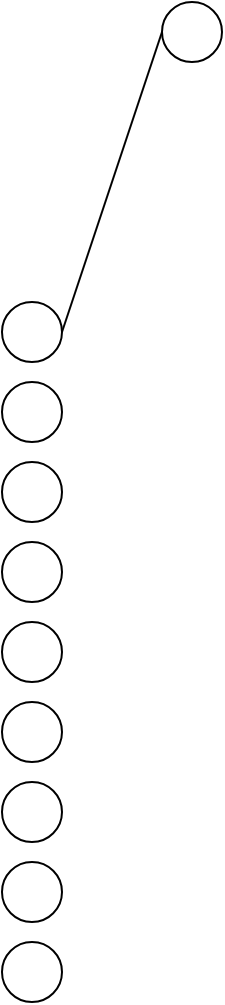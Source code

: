 <mxfile version="19.0.3" type="device"><diagram id="Dl163gC7qDBiH5IKaK3p" name="Page-1"><mxGraphModel dx="1006" dy="788" grid="1" gridSize="10" guides="1" tooltips="1" connect="1" arrows="1" fold="1" page="1" pageScale="1" pageWidth="850" pageHeight="1100" math="0" shadow="0"><root><mxCell id="0"/><mxCell id="1" parent="0"/><mxCell id="genslYdO1RT8-u1s0fJ3-1" value="" style="ellipse;whiteSpace=wrap;html=1;aspect=fixed;" vertex="1" parent="1"><mxGeometry x="80" y="200" width="30" height="30" as="geometry"/></mxCell><mxCell id="genslYdO1RT8-u1s0fJ3-2" value="" style="ellipse;whiteSpace=wrap;html=1;aspect=fixed;" vertex="1" parent="1"><mxGeometry x="80" y="240" width="30" height="30" as="geometry"/></mxCell><mxCell id="genslYdO1RT8-u1s0fJ3-3" value="" style="ellipse;whiteSpace=wrap;html=1;aspect=fixed;" vertex="1" parent="1"><mxGeometry x="80" y="280" width="30" height="30" as="geometry"/></mxCell><mxCell id="genslYdO1RT8-u1s0fJ3-5" value="" style="ellipse;whiteSpace=wrap;html=1;aspect=fixed;" vertex="1" parent="1"><mxGeometry x="80" y="440" width="30" height="30" as="geometry"/></mxCell><mxCell id="genslYdO1RT8-u1s0fJ3-6" value="" style="ellipse;whiteSpace=wrap;html=1;aspect=fixed;" vertex="1" parent="1"><mxGeometry x="80" y="480" width="30" height="30" as="geometry"/></mxCell><mxCell id="genslYdO1RT8-u1s0fJ3-7" value="" style="ellipse;whiteSpace=wrap;html=1;aspect=fixed;" vertex="1" parent="1"><mxGeometry x="80" y="520" width="30" height="30" as="geometry"/></mxCell><mxCell id="genslYdO1RT8-u1s0fJ3-8" value="" style="ellipse;whiteSpace=wrap;html=1;aspect=fixed;" vertex="1" parent="1"><mxGeometry x="80" y="320" width="30" height="30" as="geometry"/></mxCell><mxCell id="genslYdO1RT8-u1s0fJ3-9" value="" style="ellipse;whiteSpace=wrap;html=1;aspect=fixed;" vertex="1" parent="1"><mxGeometry x="80" y="360" width="30" height="30" as="geometry"/></mxCell><mxCell id="genslYdO1RT8-u1s0fJ3-10" value="" style="ellipse;whiteSpace=wrap;html=1;aspect=fixed;" vertex="1" parent="1"><mxGeometry x="80" y="400" width="30" height="30" as="geometry"/></mxCell><mxCell id="genslYdO1RT8-u1s0fJ3-11" value="" style="ellipse;whiteSpace=wrap;html=1;aspect=fixed;" vertex="1" parent="1"><mxGeometry x="160" y="50" width="30" height="30" as="geometry"/></mxCell><mxCell id="genslYdO1RT8-u1s0fJ3-13" value="" style="endArrow=none;html=1;rounded=0;exitX=1;exitY=0.5;exitDx=0;exitDy=0;entryX=0;entryY=0.5;entryDx=0;entryDy=0;" edge="1" parent="1" source="genslYdO1RT8-u1s0fJ3-1" target="genslYdO1RT8-u1s0fJ3-11"><mxGeometry width="50" height="50" relative="1" as="geometry"><mxPoint x="400" y="430" as="sourcePoint"/><mxPoint x="450" y="380" as="targetPoint"/></mxGeometry></mxCell></root></mxGraphModel></diagram></mxfile>